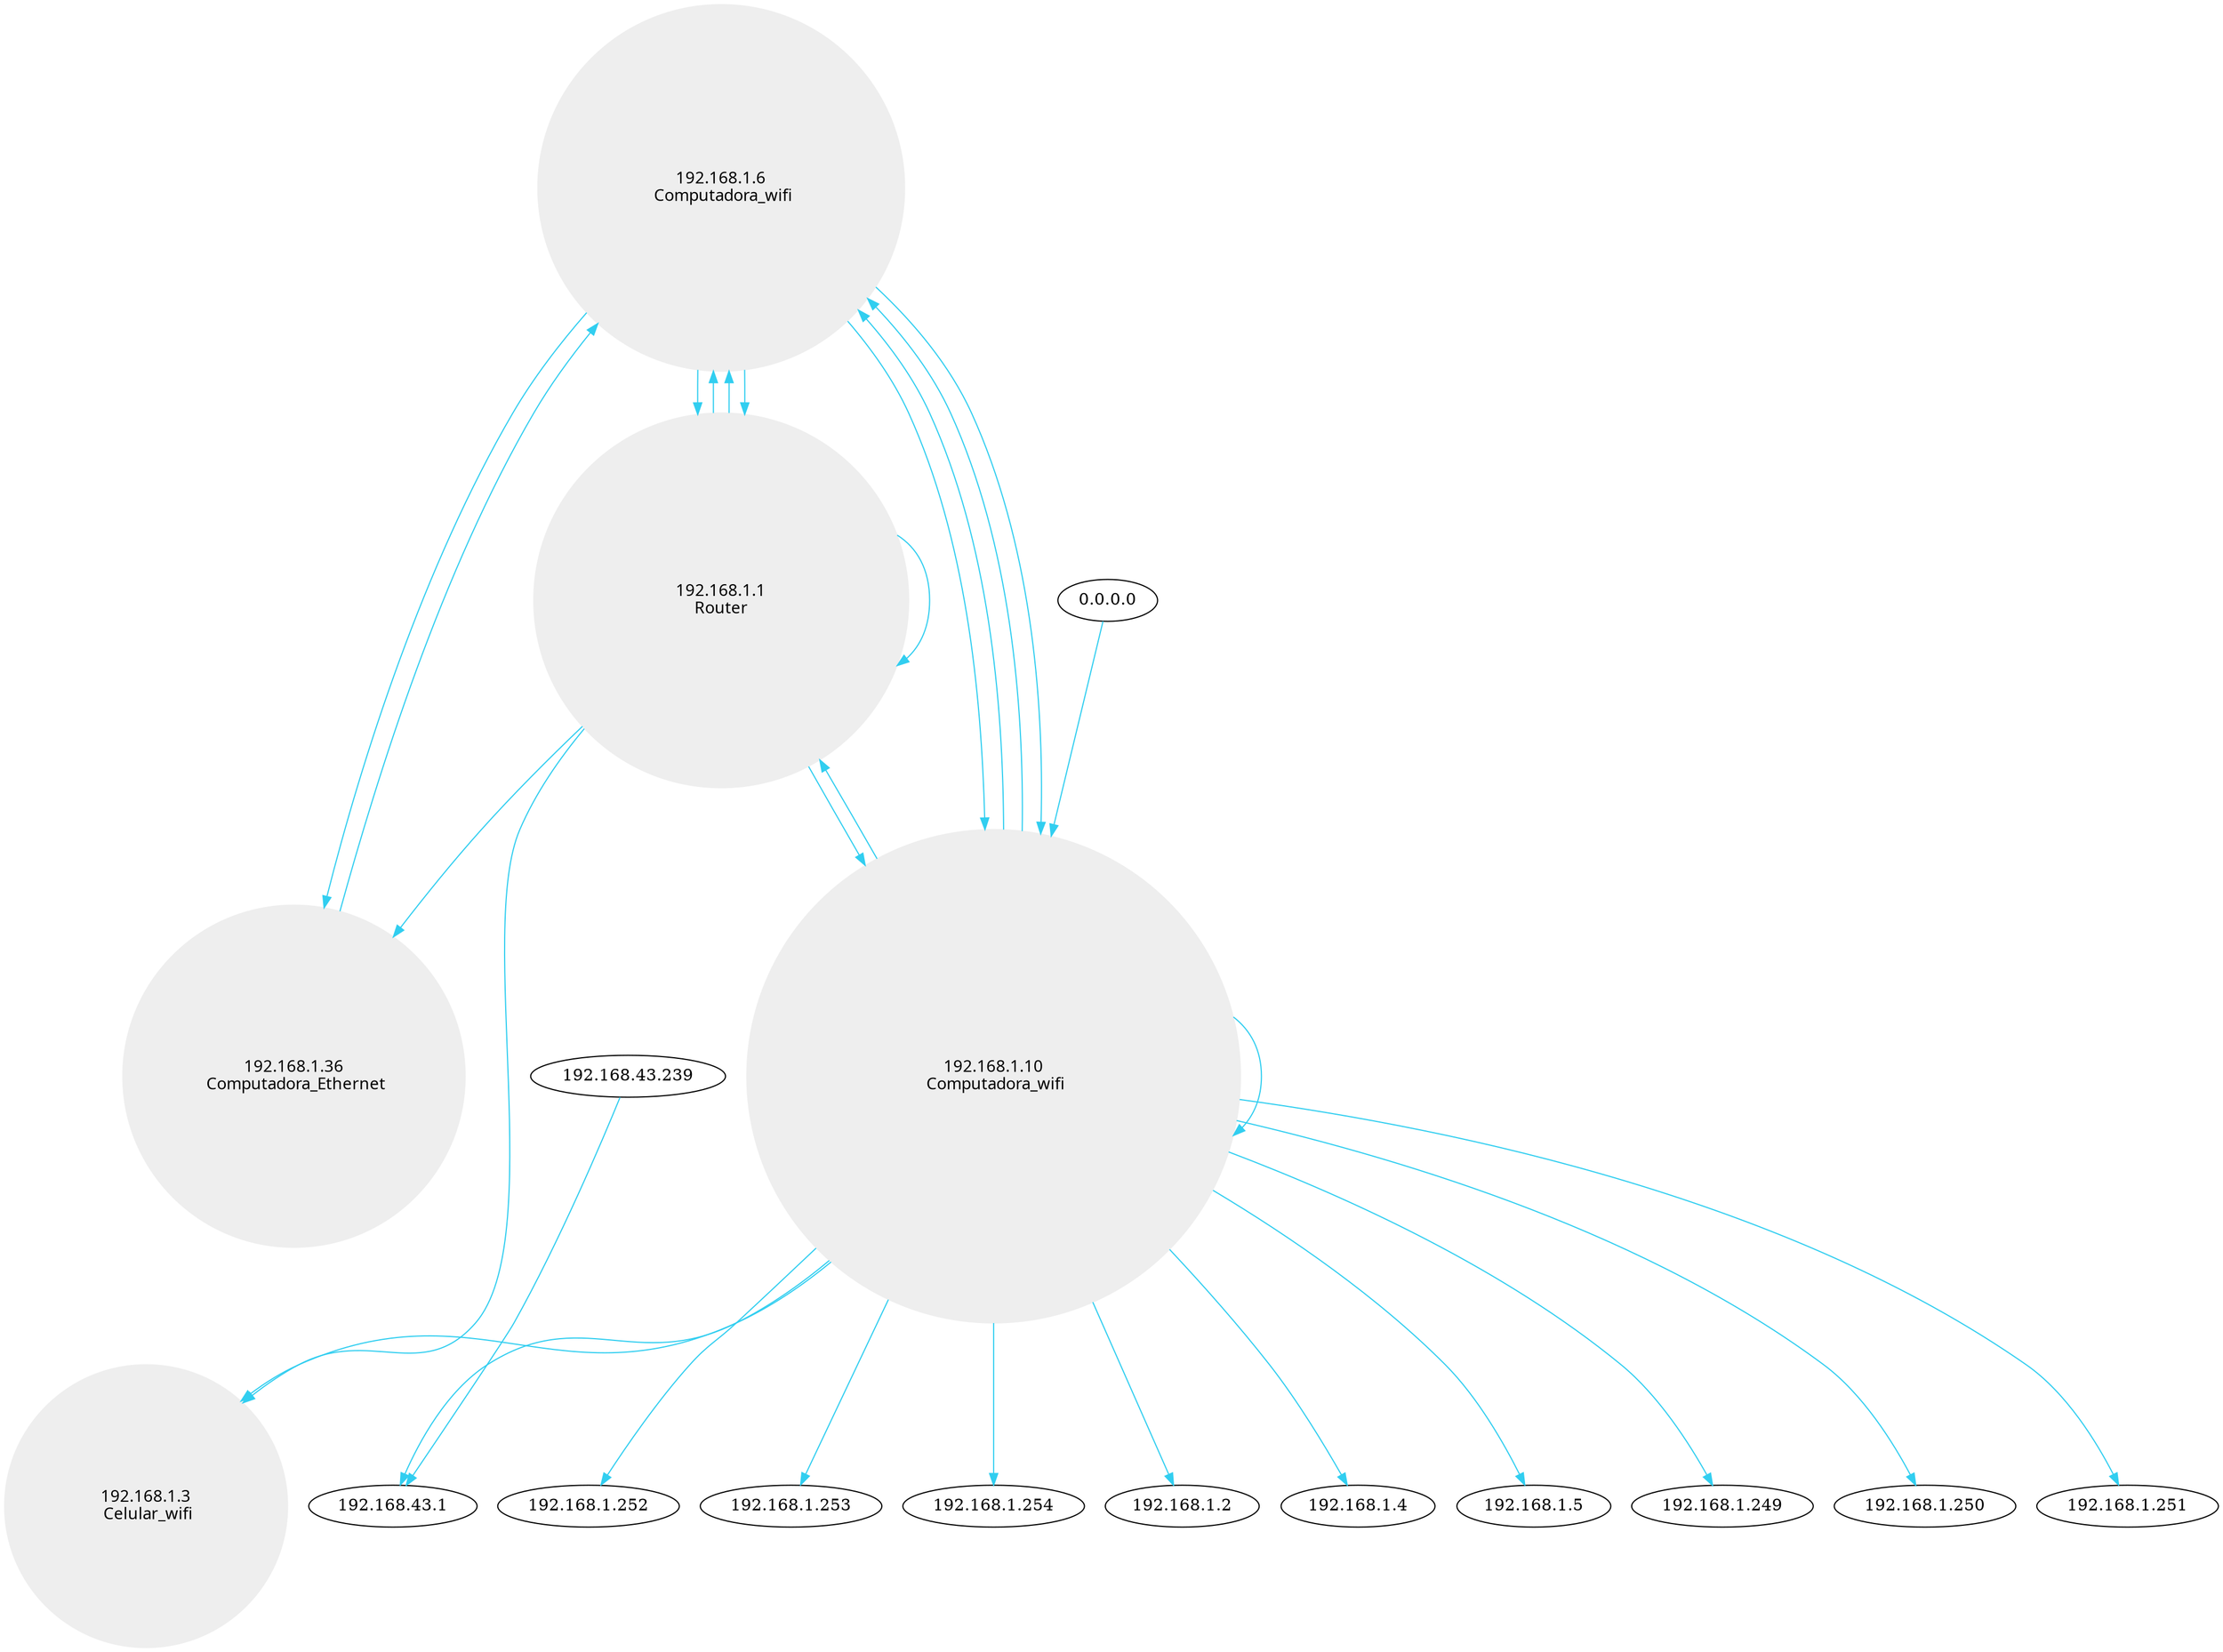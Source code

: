 digraph G {
	"192.168.1.6"->"192.168.1.1" [color="#31CEF0"];
	"192.168.1.36"->"192.168.1.6" [color="#31CEF0"];
	"192.168.1.1"->"192.168.1.6" [color="#31CEF0"];
	"192.168.1.6"->"192.168.1.10" [color="#31CEF0"];
	"192.168.1.10"->"192.168.1.6" [color="#31CEF0"];
	"192.168.1.1"->"192.168.1.6" [color="#31CEF0"];
	"192.168.1.6"->"192.168.1.36" [color="#31CEF0"];
	"192.168.1.6"->"192.168.1.1" [color="#31CEF0"];
	"192.168.1.1"->"192.168.1.3" [color="#31CEF0"];
	"192.168.1.1"->"192.168.1.36" [color="#31CEF0"];
	"192.168.1.1"->"192.168.1.10" [color="#31CEF0"];
	"192.168.1.1"->"192.168.1.1" [color="#31CEF0"];
	"192.168.1.10"->"192.168.1.1" [color="#31CEF0"];
	"0.0.0.0"->"192.168.1.10" [color="#31CEF0"];
	"192.168.1.10"->"192.168.1.10" [color="#31CEF0"];
	"192.168.43.239"->"192.168.43.1" [color="#31CEF0"];
	"192.168.1.10"->"192.168.43.1" [color="#31CEF0"];
	"192.168.1.10"->"192.168.1.2" [color="#31CEF0"];
	"192.168.1.10"->"192.168.1.3" [color="#31CEF0"];
	"192.168.1.10"->"192.168.1.4" [color="#31CEF0"];
	"192.168.1.10"->"192.168.1.5" [color="#31CEF0"];
	"192.168.1.10"->"192.168.1.6" [color="#31CEF0"];
	"192.168.1.10"->"192.168.1.249" [color="#31CEF0"];
	"192.168.1.10"->"192.168.1.250" [color="#31CEF0"];
	"192.168.1.10"->"192.168.1.251" [color="#31CEF0"];
	"192.168.1.10"->"192.168.1.252" [color="#31CEF0"];
	"192.168.1.10"->"192.168.1.253" [color="#31CEF0"];
	"192.168.1.10"->"192.168.1.254" [color="#31CEF0"];
	"192.168.1.6"->"192.168.1.10" [color="#31CEF0"];
	"192.168.1.1" [shape=circle,width=4.47712125471966,fontname=Verdana,style=filled,fillcollor="#EEEEEE",color="#EEEEEE",label="192.168.1.1\nRouter"];
	"192.168.1.36" [shape=circle,width=4.07918124604762,fontname=Verdana,style=filled,fillcollor="#EEEEEE",color="#EEEEEE",label="192.168.1.36\n Computadora_Ethernet"];
	"192.168.1.6" [shape=circle,width=4.38021124171161,fontname=Verdana,style=filled,fillcollor="#EEEEEE",color="#EEEEEE",label="192.168.1.6\n Computadora_wifi"];
	"192.168.1.10" [shape=circle,width=5.89376176205794,fontname=Verdana,style=filled,fillcollor="#EEEEEE",color="#EEEEEE",label="192.168.1.10\n Computadora_wifi"];
	"192.168.1.3" [shape=circle,width=3.38021124171161,fontname=Verdana,style=filled,fillcollor="#EEEEEE",color="#EEEEEE",label="192.168.1.3\n Celular_wifi"];
}
